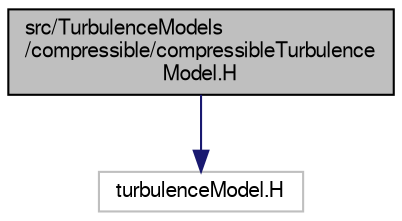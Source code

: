 digraph "src/TurbulenceModels/compressible/compressibleTurbulenceModel.H"
{
  bgcolor="transparent";
  edge [fontname="FreeSans",fontsize="10",labelfontname="FreeSans",labelfontsize="10"];
  node [fontname="FreeSans",fontsize="10",shape=record];
  Node0 [label="src/TurbulenceModels\l/compressible/compressibleTurbulence\lModel.H",height=0.2,width=0.4,color="black", fillcolor="grey75", style="filled", fontcolor="black"];
  Node0 -> Node1 [color="midnightblue",fontsize="10",style="solid",fontname="FreeSans"];
  Node1 [label="turbulenceModel.H",height=0.2,width=0.4,color="grey75"];
}
